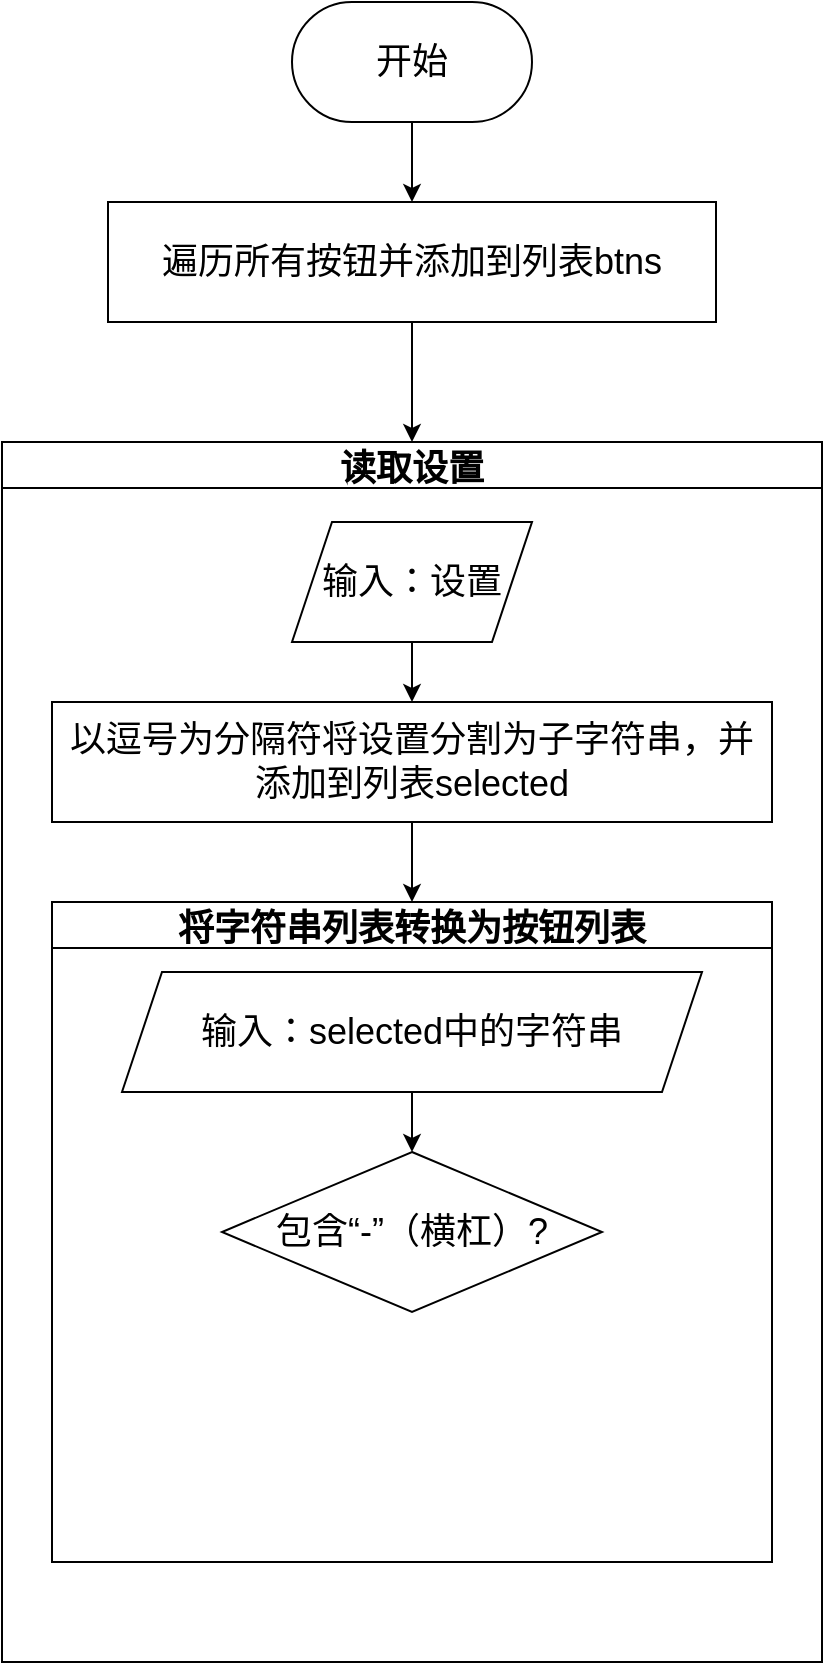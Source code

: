 <mxfile version="16.5.6" type="github" pages="2">
  <diagram id="ZjI6IUpohWY7dkhmOkNr" name="元素选择算法">
    <mxGraphModel dx="868" dy="521" grid="1" gridSize="10" guides="1" tooltips="1" connect="1" arrows="1" fold="1" page="1" pageScale="1" pageWidth="827" pageHeight="1169" math="0" shadow="0">
      <root>
        <mxCell id="0" />
        <mxCell id="1" parent="0" />
        <mxCell id="8b_eskSdDqmBBRvZ-9VF-5" style="edgeStyle=orthogonalEdgeStyle;rounded=0;orthogonalLoop=1;jettySize=auto;html=1;exitX=0.5;exitY=1;exitDx=0;exitDy=0;fontSize=18;" edge="1" parent="1" source="-6W3W1Cn2v4iPyD3KBid-1" target="8b_eskSdDqmBBRvZ-9VF-4">
          <mxGeometry relative="1" as="geometry" />
        </mxCell>
        <mxCell id="-6W3W1Cn2v4iPyD3KBid-1" value="开始" style="rounded=1;whiteSpace=wrap;html=1;arcSize=50;fontSize=18;" vertex="1" parent="1">
          <mxGeometry x="472" y="70" width="120" height="60" as="geometry" />
        </mxCell>
        <mxCell id="8b_eskSdDqmBBRvZ-9VF-7" style="edgeStyle=orthogonalEdgeStyle;rounded=0;orthogonalLoop=1;jettySize=auto;html=1;entryX=0.5;entryY=0;entryDx=0;entryDy=0;fontSize=18;" edge="1" parent="1" source="8b_eskSdDqmBBRvZ-9VF-4" target="8b_eskSdDqmBBRvZ-9VF-6">
          <mxGeometry relative="1" as="geometry" />
        </mxCell>
        <mxCell id="8b_eskSdDqmBBRvZ-9VF-4" value="遍历所有按钮并添加到列表btns" style="rounded=0;whiteSpace=wrap;html=1;fontSize=18;" vertex="1" parent="1">
          <mxGeometry x="380" y="170" width="304" height="60" as="geometry" />
        </mxCell>
        <mxCell id="8b_eskSdDqmBBRvZ-9VF-6" value="读取设置" style="swimlane;fontSize=18;" vertex="1" parent="1">
          <mxGeometry x="327" y="290" width="410" height="610" as="geometry">
            <mxRectangle x="382" y="290" width="100" height="30" as="alternateBounds" />
          </mxGeometry>
        </mxCell>
        <mxCell id="8b_eskSdDqmBBRvZ-9VF-10" style="edgeStyle=orthogonalEdgeStyle;rounded=0;orthogonalLoop=1;jettySize=auto;html=1;entryX=0.5;entryY=0;entryDx=0;entryDy=0;fontSize=18;" edge="1" parent="8b_eskSdDqmBBRvZ-9VF-6" source="8b_eskSdDqmBBRvZ-9VF-8" target="8b_eskSdDqmBBRvZ-9VF-9">
          <mxGeometry relative="1" as="geometry" />
        </mxCell>
        <mxCell id="8b_eskSdDqmBBRvZ-9VF-8" value="输入：设置" style="shape=parallelogram;perimeter=parallelogramPerimeter;whiteSpace=wrap;html=1;fixedSize=1;fontSize=18;" vertex="1" parent="8b_eskSdDqmBBRvZ-9VF-6">
          <mxGeometry x="145" y="40" width="120" height="60" as="geometry" />
        </mxCell>
        <mxCell id="8b_eskSdDqmBBRvZ-9VF-15" style="edgeStyle=orthogonalEdgeStyle;rounded=0;orthogonalLoop=1;jettySize=auto;html=1;exitX=0.5;exitY=1;exitDx=0;exitDy=0;entryX=0.5;entryY=0;entryDx=0;entryDy=0;fontSize=18;" edge="1" parent="8b_eskSdDqmBBRvZ-9VF-6" source="8b_eskSdDqmBBRvZ-9VF-9" target="8b_eskSdDqmBBRvZ-9VF-14">
          <mxGeometry relative="1" as="geometry" />
        </mxCell>
        <mxCell id="8b_eskSdDqmBBRvZ-9VF-9" value="以逗号为分隔符将设置分割为子字符串，并添加到列表selected" style="rounded=0;whiteSpace=wrap;html=1;fontSize=18;" vertex="1" parent="8b_eskSdDqmBBRvZ-9VF-6">
          <mxGeometry x="25" y="130" width="360" height="60" as="geometry" />
        </mxCell>
        <mxCell id="8b_eskSdDqmBBRvZ-9VF-14" value="将字符串列表转换为按钮列表" style="swimlane;fontSize=18;" vertex="1" parent="8b_eskSdDqmBBRvZ-9VF-6">
          <mxGeometry x="25" y="230" width="360" height="330" as="geometry" />
        </mxCell>
        <mxCell id="8b_eskSdDqmBBRvZ-9VF-18" style="edgeStyle=orthogonalEdgeStyle;rounded=0;orthogonalLoop=1;jettySize=auto;html=1;entryX=0.5;entryY=0;entryDx=0;entryDy=0;fontSize=18;" edge="1" parent="8b_eskSdDqmBBRvZ-9VF-14" source="8b_eskSdDqmBBRvZ-9VF-16" target="8b_eskSdDqmBBRvZ-9VF-17">
          <mxGeometry relative="1" as="geometry" />
        </mxCell>
        <mxCell id="8b_eskSdDqmBBRvZ-9VF-16" value="输入：selected中的字符串" style="shape=parallelogram;perimeter=parallelogramPerimeter;whiteSpace=wrap;html=1;fixedSize=1;fontSize=18;" vertex="1" parent="8b_eskSdDqmBBRvZ-9VF-14">
          <mxGeometry x="35" y="35" width="290" height="60" as="geometry" />
        </mxCell>
        <mxCell id="8b_eskSdDqmBBRvZ-9VF-17" value="包含“-”（横杠）?" style="rhombus;whiteSpace=wrap;html=1;fontSize=18;" vertex="1" parent="8b_eskSdDqmBBRvZ-9VF-14">
          <mxGeometry x="85" y="125" width="190" height="80" as="geometry" />
        </mxCell>
      </root>
    </mxGraphModel>
  </diagram>
  <diagram id="are2xZORngehVb2ldyaj" name="范围纠错算法">
    <mxGraphModel dx="868" dy="521" grid="1" gridSize="10" guides="1" tooltips="1" connect="1" arrows="1" fold="1" page="1" pageScale="1" pageWidth="827" pageHeight="1169" math="0" shadow="0">
      <root>
        <mxCell id="CYBeYhwf_WL5aDTPHS-o-0" />
        <mxCell id="CYBeYhwf_WL5aDTPHS-o-1" parent="CYBeYhwf_WL5aDTPHS-o-0" />
      </root>
    </mxGraphModel>
  </diagram>
</mxfile>
